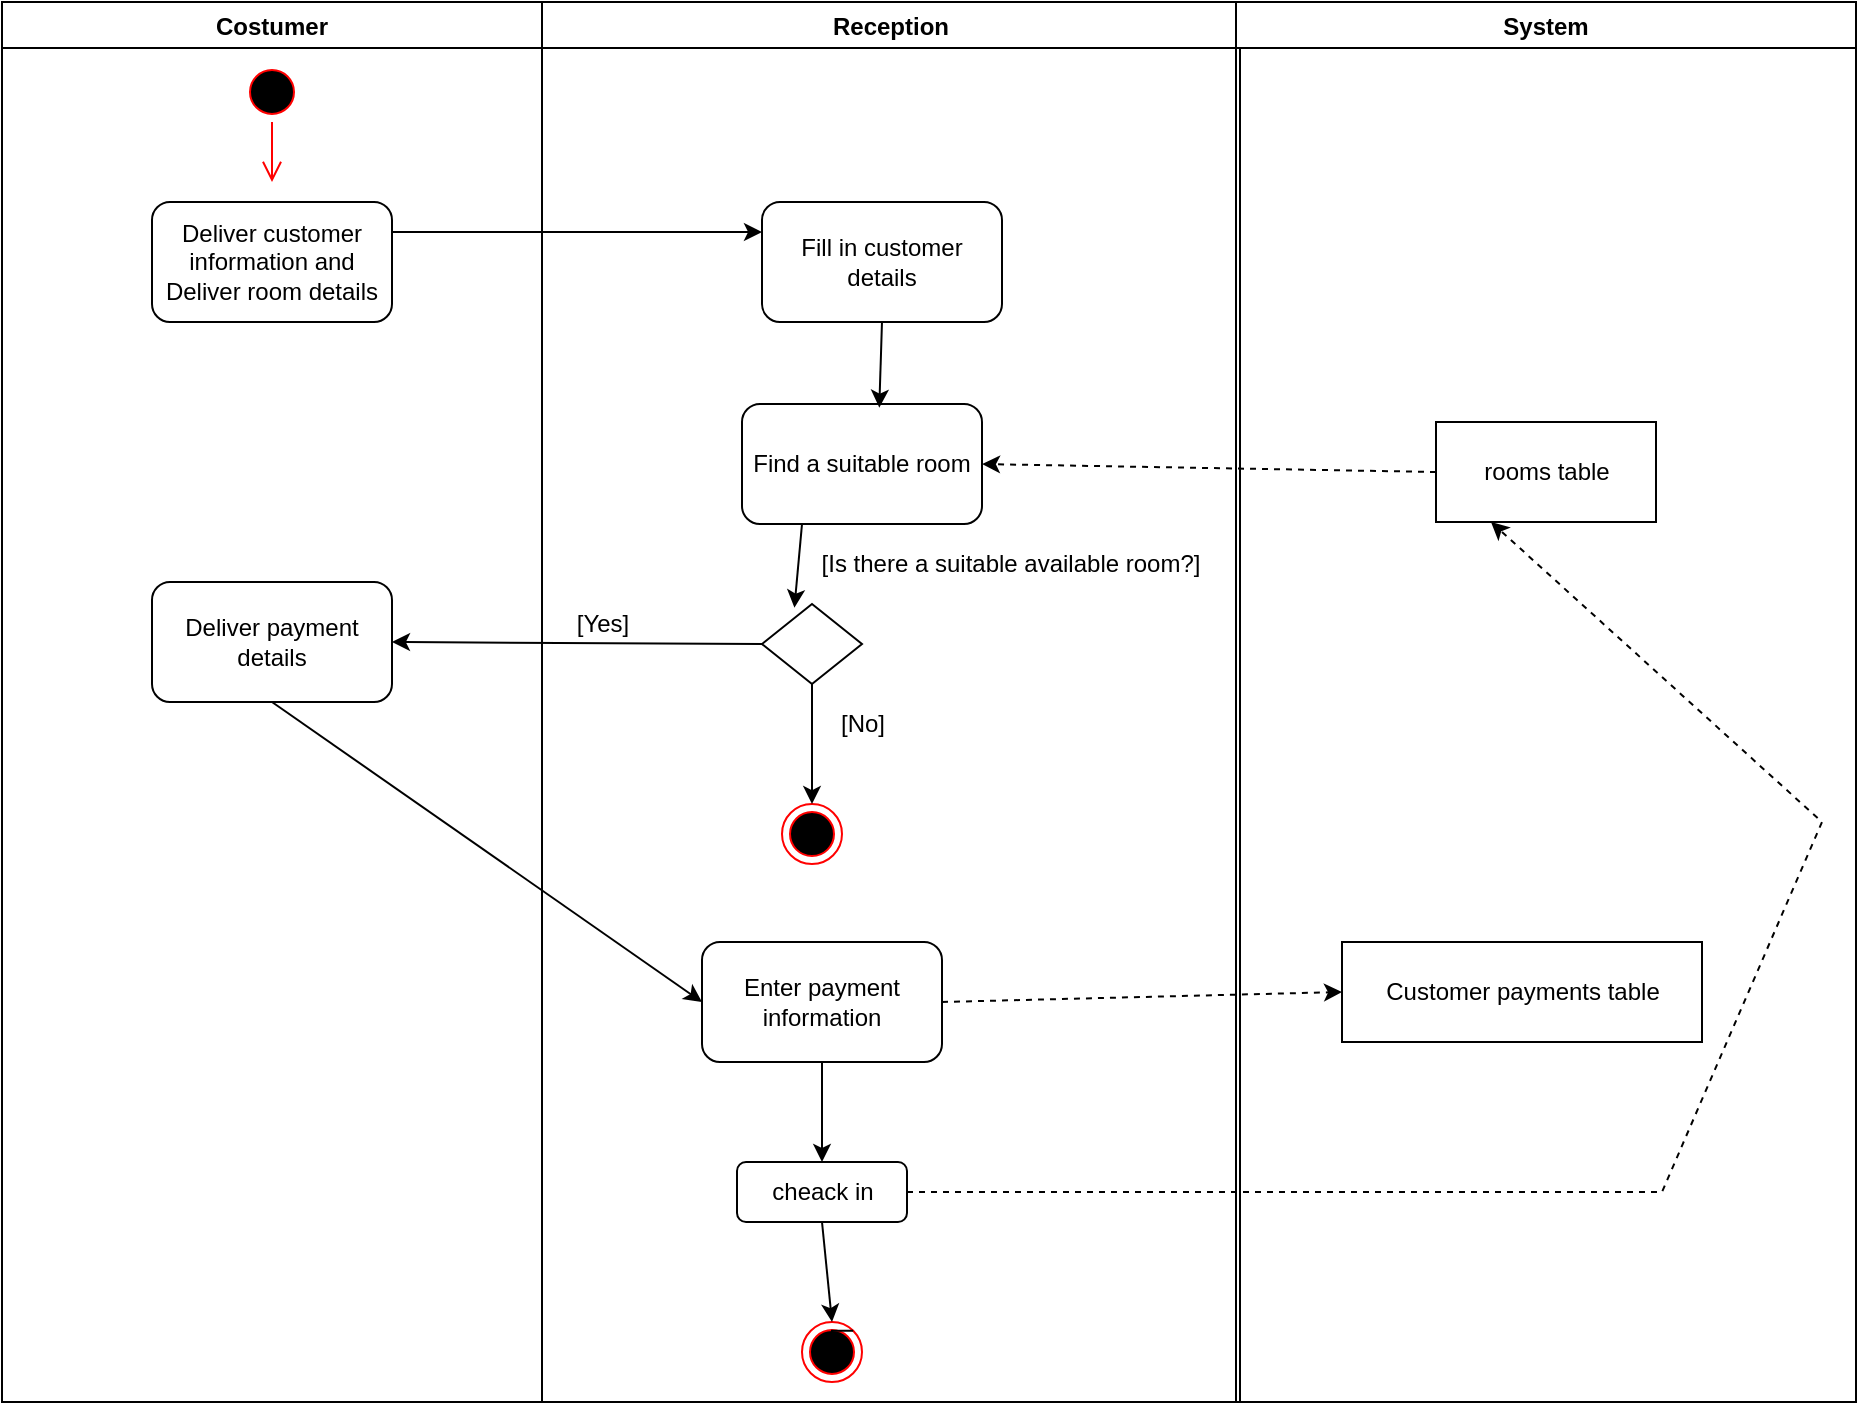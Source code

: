 <mxfile version="15.8.6" type="device"><diagram id="9EvPOkTqyFV0XHUMyMx4" name="Page-1"><mxGraphModel dx="1865" dy="547" grid="1" gridSize="10" guides="1" tooltips="1" connect="1" arrows="1" fold="1" page="1" pageScale="1" pageWidth="827" pageHeight="1169" math="0" shadow="0"><root><mxCell id="0"/><mxCell id="1" parent="0"/><mxCell id="WDvzsbG8qWlrdnqOJuNe-1" value="Costumer" style="swimlane;" vertex="1" parent="1"><mxGeometry x="-100" y="140" width="270" height="700" as="geometry"/></mxCell><mxCell id="WDvzsbG8qWlrdnqOJuNe-5" value="" style="ellipse;html=1;shape=startState;fillColor=#000000;strokeColor=#ff0000;" vertex="1" parent="WDvzsbG8qWlrdnqOJuNe-1"><mxGeometry x="120" y="30" width="30" height="30" as="geometry"/></mxCell><mxCell id="WDvzsbG8qWlrdnqOJuNe-6" value="" style="edgeStyle=orthogonalEdgeStyle;html=1;verticalAlign=bottom;endArrow=open;endSize=8;strokeColor=#ff0000;rounded=0;" edge="1" source="WDvzsbG8qWlrdnqOJuNe-5" parent="WDvzsbG8qWlrdnqOJuNe-1"><mxGeometry relative="1" as="geometry"><mxPoint x="135" y="90" as="targetPoint"/></mxGeometry></mxCell><mxCell id="WDvzsbG8qWlrdnqOJuNe-19" value="Deliver customer information and Deliver room details" style="rounded=1;whiteSpace=wrap;html=1;" vertex="1" parent="WDvzsbG8qWlrdnqOJuNe-1"><mxGeometry x="75" y="100" width="120" height="60" as="geometry"/></mxCell><mxCell id="WDvzsbG8qWlrdnqOJuNe-17" value="Deliver payment details" style="rounded=1;whiteSpace=wrap;html=1;" vertex="1" parent="WDvzsbG8qWlrdnqOJuNe-1"><mxGeometry x="75" y="290" width="120" height="60" as="geometry"/></mxCell><mxCell id="WDvzsbG8qWlrdnqOJuNe-2" value="Reception" style="swimlane;startSize=23;" vertex="1" parent="1"><mxGeometry x="170" y="140" width="349" height="700" as="geometry"/></mxCell><mxCell id="WDvzsbG8qWlrdnqOJuNe-21" value="Fill in customer details" style="rounded=1;whiteSpace=wrap;html=1;" vertex="1" parent="WDvzsbG8qWlrdnqOJuNe-2"><mxGeometry x="110" y="100" width="120" height="60" as="geometry"/></mxCell><mxCell id="WDvzsbG8qWlrdnqOJuNe-18" value="Find a suitable room" style="rounded=1;whiteSpace=wrap;html=1;" vertex="1" parent="WDvzsbG8qWlrdnqOJuNe-2"><mxGeometry x="100" y="201.02" width="120" height="60" as="geometry"/></mxCell><mxCell id="WDvzsbG8qWlrdnqOJuNe-25" value="" style="rhombus;whiteSpace=wrap;html=1;fontSize=12;" vertex="1" parent="WDvzsbG8qWlrdnqOJuNe-2"><mxGeometry x="110" y="301.02" width="50" height="40" as="geometry"/></mxCell><mxCell id="WDvzsbG8qWlrdnqOJuNe-26" value="[Is there a suitable available room?]" style="text;html=1;align=center;verticalAlign=middle;resizable=0;points=[];autosize=1;strokeColor=none;fillColor=none;fontSize=12;" vertex="1" parent="WDvzsbG8qWlrdnqOJuNe-2"><mxGeometry x="129" y="271.02" width="210" height="20" as="geometry"/></mxCell><mxCell id="WDvzsbG8qWlrdnqOJuNe-27" value="" style="ellipse;html=1;shape=endState;fillColor=#000000;strokeColor=#ff0000;fontSize=12;" vertex="1" parent="WDvzsbG8qWlrdnqOJuNe-2"><mxGeometry x="120" y="401.02" width="30" height="30" as="geometry"/></mxCell><mxCell id="WDvzsbG8qWlrdnqOJuNe-28" value="Enter payment information" style="rounded=1;whiteSpace=wrap;html=1;fontSize=12;" vertex="1" parent="WDvzsbG8qWlrdnqOJuNe-2"><mxGeometry x="80" y="470" width="120" height="60" as="geometry"/></mxCell><mxCell id="WDvzsbG8qWlrdnqOJuNe-29" value="" style="endArrow=classic;html=1;rounded=0;fontSize=12;exitX=0.5;exitY=1;exitDx=0;exitDy=0;entryX=0.572;entryY=0.03;entryDx=0;entryDy=0;entryPerimeter=0;" edge="1" parent="WDvzsbG8qWlrdnqOJuNe-2" source="WDvzsbG8qWlrdnqOJuNe-21" target="WDvzsbG8qWlrdnqOJuNe-18"><mxGeometry width="50" height="50" relative="1" as="geometry"><mxPoint x="167.8" y="190.0" as="sourcePoint"/><mxPoint x="-60" y="201.02" as="targetPoint"/></mxGeometry></mxCell><mxCell id="WDvzsbG8qWlrdnqOJuNe-31" value="" style="endArrow=classic;html=1;rounded=0;fontSize=12;entryX=0.324;entryY=0.045;entryDx=0;entryDy=0;entryPerimeter=0;exitX=0.25;exitY=1;exitDx=0;exitDy=0;" edge="1" parent="WDvzsbG8qWlrdnqOJuNe-2" source="WDvzsbG8qWlrdnqOJuNe-18" target="WDvzsbG8qWlrdnqOJuNe-25"><mxGeometry width="50" height="50" relative="1" as="geometry"><mxPoint y="306.02" as="sourcePoint"/><mxPoint x="50" y="256.02" as="targetPoint"/></mxGeometry></mxCell><mxCell id="WDvzsbG8qWlrdnqOJuNe-34" value="" style="endArrow=classic;html=1;rounded=0;fontSize=12;exitX=0.5;exitY=1;exitDx=0;exitDy=0;entryX=0.5;entryY=0;entryDx=0;entryDy=0;" edge="1" parent="WDvzsbG8qWlrdnqOJuNe-2" source="WDvzsbG8qWlrdnqOJuNe-25" target="WDvzsbG8qWlrdnqOJuNe-27"><mxGeometry width="50" height="50" relative="1" as="geometry"><mxPoint x="240" y="421.02" as="sourcePoint"/><mxPoint x="135" y="391.02" as="targetPoint"/></mxGeometry></mxCell><mxCell id="WDvzsbG8qWlrdnqOJuNe-23" value="cheack in" style="rounded=1;whiteSpace=wrap;html=1;" vertex="1" parent="WDvzsbG8qWlrdnqOJuNe-2"><mxGeometry x="97.5" y="580" width="85" height="30" as="geometry"/></mxCell><mxCell id="WDvzsbG8qWlrdnqOJuNe-40" value="" style="endArrow=classic;html=1;rounded=0;fontSize=12;exitX=0.5;exitY=1;exitDx=0;exitDy=0;entryX=0.5;entryY=0;entryDx=0;entryDy=0;" edge="1" parent="WDvzsbG8qWlrdnqOJuNe-2" source="WDvzsbG8qWlrdnqOJuNe-28" target="WDvzsbG8qWlrdnqOJuNe-23"><mxGeometry width="50" height="50" relative="1" as="geometry"><mxPoint x="120" y="600" as="sourcePoint"/><mxPoint x="170" y="550" as="targetPoint"/></mxGeometry></mxCell><mxCell id="WDvzsbG8qWlrdnqOJuNe-41" value="" style="ellipse;html=1;shape=endState;fillColor=#000000;strokeColor=#ff0000;fontSize=12;" vertex="1" parent="WDvzsbG8qWlrdnqOJuNe-2"><mxGeometry x="130" y="660" width="30" height="30" as="geometry"/></mxCell><mxCell id="WDvzsbG8qWlrdnqOJuNe-42" value="" style="endArrow=classic;html=1;rounded=0;fontSize=12;exitX=0.5;exitY=1;exitDx=0;exitDy=0;entryX=0.5;entryY=0;entryDx=0;entryDy=0;" edge="1" parent="WDvzsbG8qWlrdnqOJuNe-2" source="WDvzsbG8qWlrdnqOJuNe-23" target="WDvzsbG8qWlrdnqOJuNe-41"><mxGeometry width="50" height="50" relative="1" as="geometry"><mxPoint x="150" y="540" as="sourcePoint"/><mxPoint x="150" y="590" as="targetPoint"/></mxGeometry></mxCell><mxCell id="WDvzsbG8qWlrdnqOJuNe-37" value="[Yes]" style="text;html=1;align=center;verticalAlign=middle;resizable=0;points=[];autosize=1;strokeColor=none;fillColor=none;fontSize=12;" vertex="1" parent="WDvzsbG8qWlrdnqOJuNe-2"><mxGeometry x="10" y="301.02" width="40" height="20" as="geometry"/></mxCell><mxCell id="WDvzsbG8qWlrdnqOJuNe-43" style="edgeStyle=orthogonalEdgeStyle;rounded=0;orthogonalLoop=1;jettySize=auto;html=1;exitX=1;exitY=0;exitDx=0;exitDy=0;fontSize=12;" edge="1" parent="WDvzsbG8qWlrdnqOJuNe-2" source="WDvzsbG8qWlrdnqOJuNe-41"><mxGeometry relative="1" as="geometry"><mxPoint x="145" y="675" as="targetPoint"/></mxGeometry></mxCell><mxCell id="WDvzsbG8qWlrdnqOJuNe-4" value="System" style="swimlane;" vertex="1" parent="1"><mxGeometry x="517" y="140" width="310" height="700" as="geometry"/></mxCell><mxCell id="WDvzsbG8qWlrdnqOJuNe-16" value="rooms table" style="html=1;" vertex="1" parent="WDvzsbG8qWlrdnqOJuNe-4"><mxGeometry x="100" y="210" width="110" height="50" as="geometry"/></mxCell><mxCell id="WDvzsbG8qWlrdnqOJuNe-15" value="Customer payments table" style="html=1;" vertex="1" parent="WDvzsbG8qWlrdnqOJuNe-4"><mxGeometry x="53" y="470" width="180" height="50" as="geometry"/></mxCell><mxCell id="WDvzsbG8qWlrdnqOJuNe-32" value="" style="endArrow=classic;html=1;rounded=0;fontSize=12;exitX=0;exitY=0.5;exitDx=0;exitDy=0;entryX=1;entryY=0.5;entryDx=0;entryDy=0;" edge="1" parent="1" source="WDvzsbG8qWlrdnqOJuNe-25" target="WDvzsbG8qWlrdnqOJuNe-17"><mxGeometry width="50" height="50" relative="1" as="geometry"><mxPoint x="60" y="660" as="sourcePoint"/><mxPoint x="100" y="430" as="targetPoint"/></mxGeometry></mxCell><mxCell id="WDvzsbG8qWlrdnqOJuNe-30" value="" style="endArrow=classic;html=1;rounded=0;fontSize=12;entryX=0;entryY=0.25;entryDx=0;entryDy=0;exitX=1;exitY=0.25;exitDx=0;exitDy=0;" edge="1" parent="1" source="WDvzsbG8qWlrdnqOJuNe-19" target="WDvzsbG8qWlrdnqOJuNe-21"><mxGeometry width="50" height="50" relative="1" as="geometry"><mxPoint x="100" y="420" as="sourcePoint"/><mxPoint x="180" y="390" as="targetPoint"/></mxGeometry></mxCell><mxCell id="WDvzsbG8qWlrdnqOJuNe-35" value="" style="endArrow=classic;html=1;rounded=0;fontSize=12;exitX=0.5;exitY=1;exitDx=0;exitDy=0;entryX=0;entryY=0.5;entryDx=0;entryDy=0;" edge="1" parent="1" source="WDvzsbG8qWlrdnqOJuNe-17" target="WDvzsbG8qWlrdnqOJuNe-28"><mxGeometry width="50" height="50" relative="1" as="geometry"><mxPoint x="50" y="620" as="sourcePoint"/><mxPoint x="100" y="570" as="targetPoint"/></mxGeometry></mxCell><mxCell id="WDvzsbG8qWlrdnqOJuNe-36" value="[No]" style="text;html=1;align=center;verticalAlign=middle;resizable=0;points=[];autosize=1;strokeColor=none;fillColor=none;fontSize=12;" vertex="1" parent="1"><mxGeometry x="310" y="491.02" width="40" height="20" as="geometry"/></mxCell><mxCell id="WDvzsbG8qWlrdnqOJuNe-38" value="" style="endArrow=classic;html=1;rounded=0;fontSize=12;exitX=1;exitY=0.5;exitDx=0;exitDy=0;entryX=0;entryY=0.5;entryDx=0;entryDy=0;dashed=1;" edge="1" parent="1" source="WDvzsbG8qWlrdnqOJuNe-28" target="WDvzsbG8qWlrdnqOJuNe-15"><mxGeometry width="50" height="50" relative="1" as="geometry"><mxPoint x="460" y="770" as="sourcePoint"/><mxPoint x="510" y="720" as="targetPoint"/></mxGeometry></mxCell><mxCell id="WDvzsbG8qWlrdnqOJuNe-39" value="" style="endArrow=classic;html=1;rounded=0;dashed=1;fontSize=12;exitX=1;exitY=0.5;exitDx=0;exitDy=0;entryX=0.25;entryY=1;entryDx=0;entryDy=0;" edge="1" parent="1" source="WDvzsbG8qWlrdnqOJuNe-23" target="WDvzsbG8qWlrdnqOJuNe-16"><mxGeometry width="50" height="50" relative="1" as="geometry"><mxPoint x="410" y="680" as="sourcePoint"/><mxPoint x="460" y="630" as="targetPoint"/><Array as="points"><mxPoint x="730" y="735"/><mxPoint x="810" y="550"/></Array></mxGeometry></mxCell><mxCell id="WDvzsbG8qWlrdnqOJuNe-33" value="" style="endArrow=classic;html=1;rounded=0;fontSize=12;exitX=0;exitY=0.5;exitDx=0;exitDy=0;dashed=1;entryX=1;entryY=0.5;entryDx=0;entryDy=0;" edge="1" parent="1" source="WDvzsbG8qWlrdnqOJuNe-16" target="WDvzsbG8qWlrdnqOJuNe-18"><mxGeometry width="50" height="50" relative="1" as="geometry"><mxPoint x="520" y="350" as="sourcePoint"/><mxPoint x="410" y="340" as="targetPoint"/></mxGeometry></mxCell></root></mxGraphModel></diagram></mxfile>
